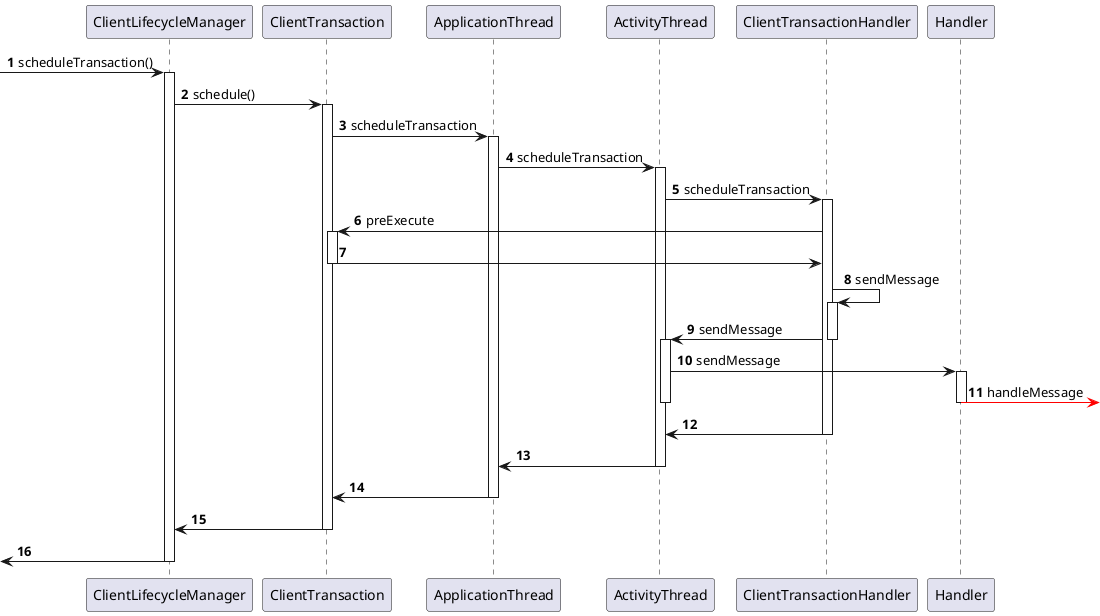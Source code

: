 @startuml
'https://plantuml.com/sequence-diagram

autonumber
-> ClientLifecycleManager : scheduleTransaction()
    activate ClientLifecycleManager

    ClientLifecycleManager -> ClientTransaction : schedule()
        activate ClientTransaction

            ClientTransaction -> ApplicationThread : scheduleTransaction
                activate ApplicationThread

                    ApplicationThread -> ActivityThread : scheduleTransaction
                        activate ActivityThread

                        ActivityThread -> ClientTransactionHandler : scheduleTransaction
                            activate ClientTransactionHandler

                                    ClientTransactionHandler -> ClientTransaction : preExecute
                                        activate ClientTransaction
                                    ClientTransaction -> ClientTransactionHandler
                                        deactivate ClientTransaction

                                    ClientTransactionHandler -> ClientTransactionHandler : sendMessage
                                          activate ClientTransactionHandler
                                    ClientTransactionHandler -> ActivityThread : sendMessage
                                          deactivate ClientTransactionHandler

                                          activate ActivityThread
                                          ActivityThread -> Handler : sendMessage
                                            activate Handler
                                          Handler -[#FF0000]> :handleMessage
                                            deactivate Handler
                                          deactivate ActivityThread


                        ClientTransactionHandler -> ActivityThread
                            deactivate ClientTransactionHandler

                    ActivityThread -> ApplicationThread
                        deactivate ActivityThread

            ApplicationThread -> ClientTransaction
                deactivate ApplicationThread



    ClientTransaction -> ClientLifecycleManager
        deactivate ClientTransaction


<- ClientLifecycleManager
 deactivate ClientLifecycleManager
@enduml